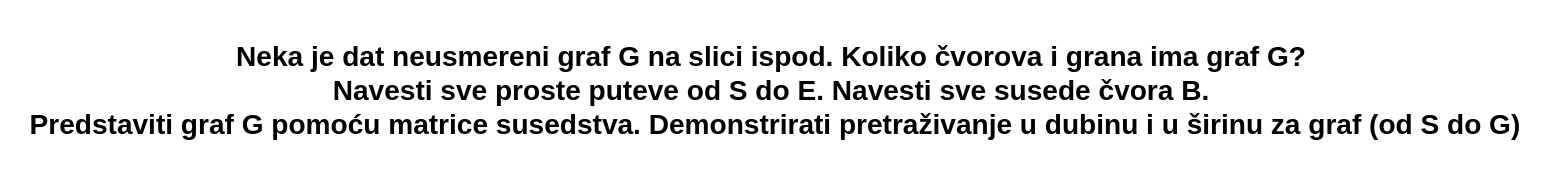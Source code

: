 <mxfile>
    <diagram id="vmhB04B8Y8h7ZSBB1LGV" name="Page-1">
        <mxGraphModel dx="1624" dy="750" grid="1" gridSize="10" guides="1" tooltips="1" connect="1" arrows="1" fold="1" page="1" pageScale="1" pageWidth="1100" pageHeight="850" math="0" shadow="0">
            <root>
                <mxCell id="0"/>
                <mxCell id="1" parent="0"/>
                <mxCell id="3" value="&lt;h3&gt;Neka je dat neusmereni graf G na slici ispod. Koliko čvorova i grana ima graf G?&lt;br&gt;Navesti sve proste puteve od S do E. Navesti sve susede čvora B.&lt;br&gt;&amp;nbsp;Predstaviti graf G pomoću matrice susedstva. Demonstrirati pretraživanje u dubinu i u širinu za graf (od S do G)&lt;/h3&gt;" style="text;html=1;align=center;verticalAlign=middle;resizable=0;points=[];autosize=1;strokeColor=none;fillColor=none;" vertex="1" parent="1">
                    <mxGeometry x="165" y="1" width="770" height="90" as="geometry"/>
                </mxCell>
            </root>
        </mxGraphModel>
    </diagram>
</mxfile>